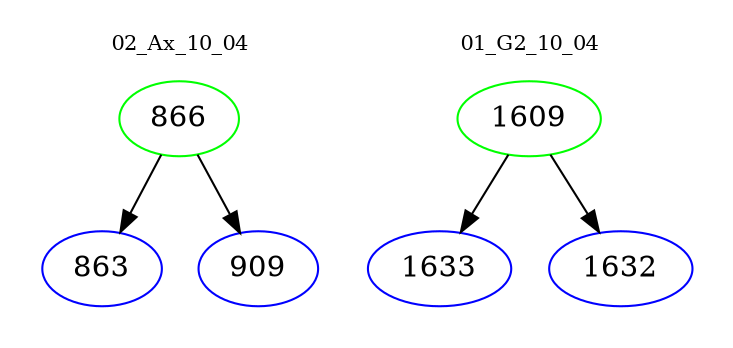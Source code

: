 digraph{
subgraph cluster_0 {
color = white
label = "02_Ax_10_04";
fontsize=10;
T0_866 [label="866", color="green"]
T0_866 -> T0_863 [color="black"]
T0_863 [label="863", color="blue"]
T0_866 -> T0_909 [color="black"]
T0_909 [label="909", color="blue"]
}
subgraph cluster_1 {
color = white
label = "01_G2_10_04";
fontsize=10;
T1_1609 [label="1609", color="green"]
T1_1609 -> T1_1633 [color="black"]
T1_1633 [label="1633", color="blue"]
T1_1609 -> T1_1632 [color="black"]
T1_1632 [label="1632", color="blue"]
}
}
